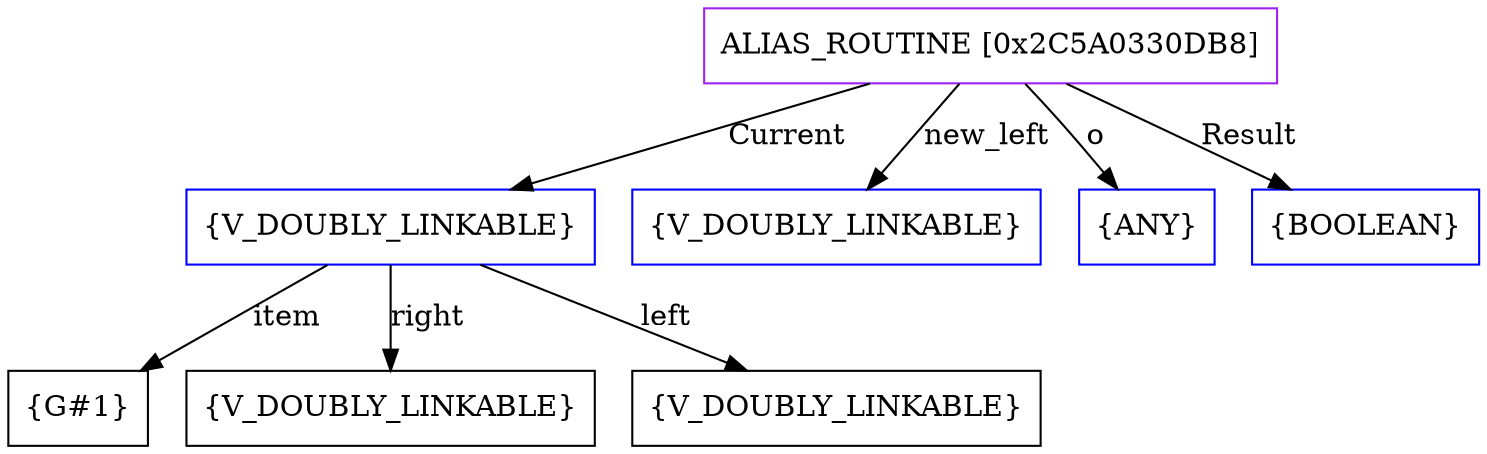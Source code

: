 digraph g {
	node [shape=box]
	b1[color=purple label=<ALIAS_ROUTINE [0x2C5A0330DB8]>]
	b2[color=blue label=<{V_DOUBLY_LINKABLE}>]
	b3[label=<{G#1}>]
	b4[label=<{V_DOUBLY_LINKABLE}>]
	b5[label=<{V_DOUBLY_LINKABLE}>]
	b6[color=blue label=<{V_DOUBLY_LINKABLE}>]
	b7[color=blue label=<{ANY}>]
	b8[color=blue label=<{BOOLEAN}>]
	b1->b2[label=<Current>]
	b2->b3[label=<item>]
	b2->b4[label=<right>]
	b2->b5[label=<left>]
	b1->b6[label=<new_left>]
	b1->b7[label=<o>]
	b1->b8[label=<Result>]
}
